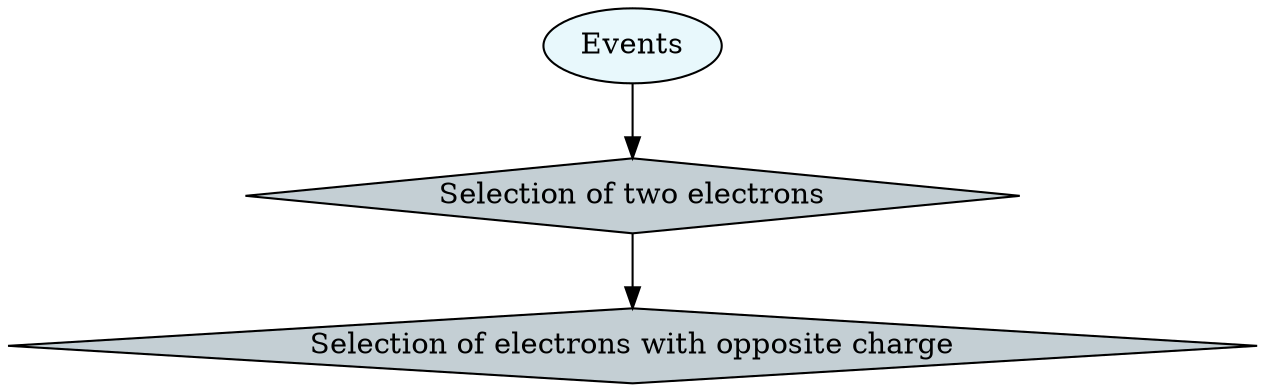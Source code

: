 digraph {
	3 [label="Selection of electrons with opposite charge", style="filled", fillcolor="#c4cfd4", shape="diamond"];
	2 [label="Selection of two electrons", style="filled", fillcolor="#c4cfd4", shape="diamond"];
	0 [label="Events", style="filled", fillcolor="#e8f8fc", shape="oval"];
	2 -> 3;
	0 -> 2;
}